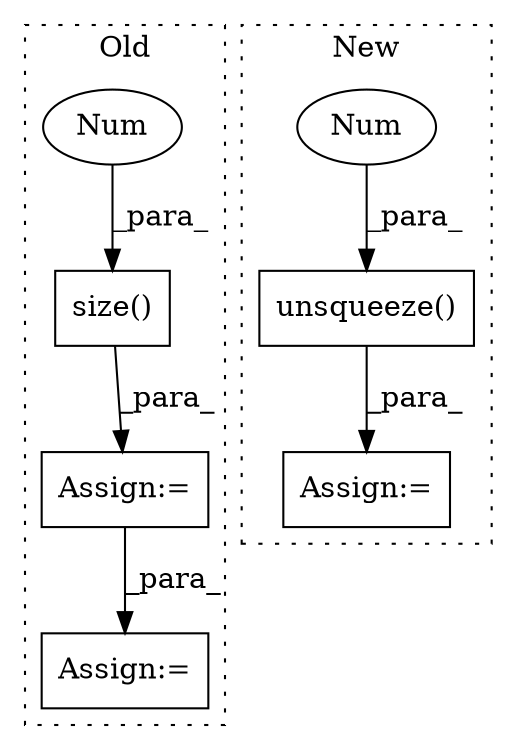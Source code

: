 digraph G {
subgraph cluster0 {
1 [label="size()" a="75" s="2061,2079" l="17,1" shape="box"];
4 [label="Num" a="76" s="2078" l="1" shape="ellipse"];
6 [label="Assign:=" a="68" s="2526" l="3" shape="box"];
7 [label="Assign:=" a="68" s="3018" l="3" shape="box"];
label = "Old";
style="dotted";
}
subgraph cluster1 {
2 [label="unsqueeze()" a="75" s="2760,2792" l="31,1" shape="box"];
3 [label="Num" a="76" s="2791" l="1" shape="ellipse"];
5 [label="Assign:=" a="68" s="2757" l="3" shape="box"];
label = "New";
style="dotted";
}
1 -> 6 [label="_para_"];
2 -> 5 [label="_para_"];
3 -> 2 [label="_para_"];
4 -> 1 [label="_para_"];
6 -> 7 [label="_para_"];
}
